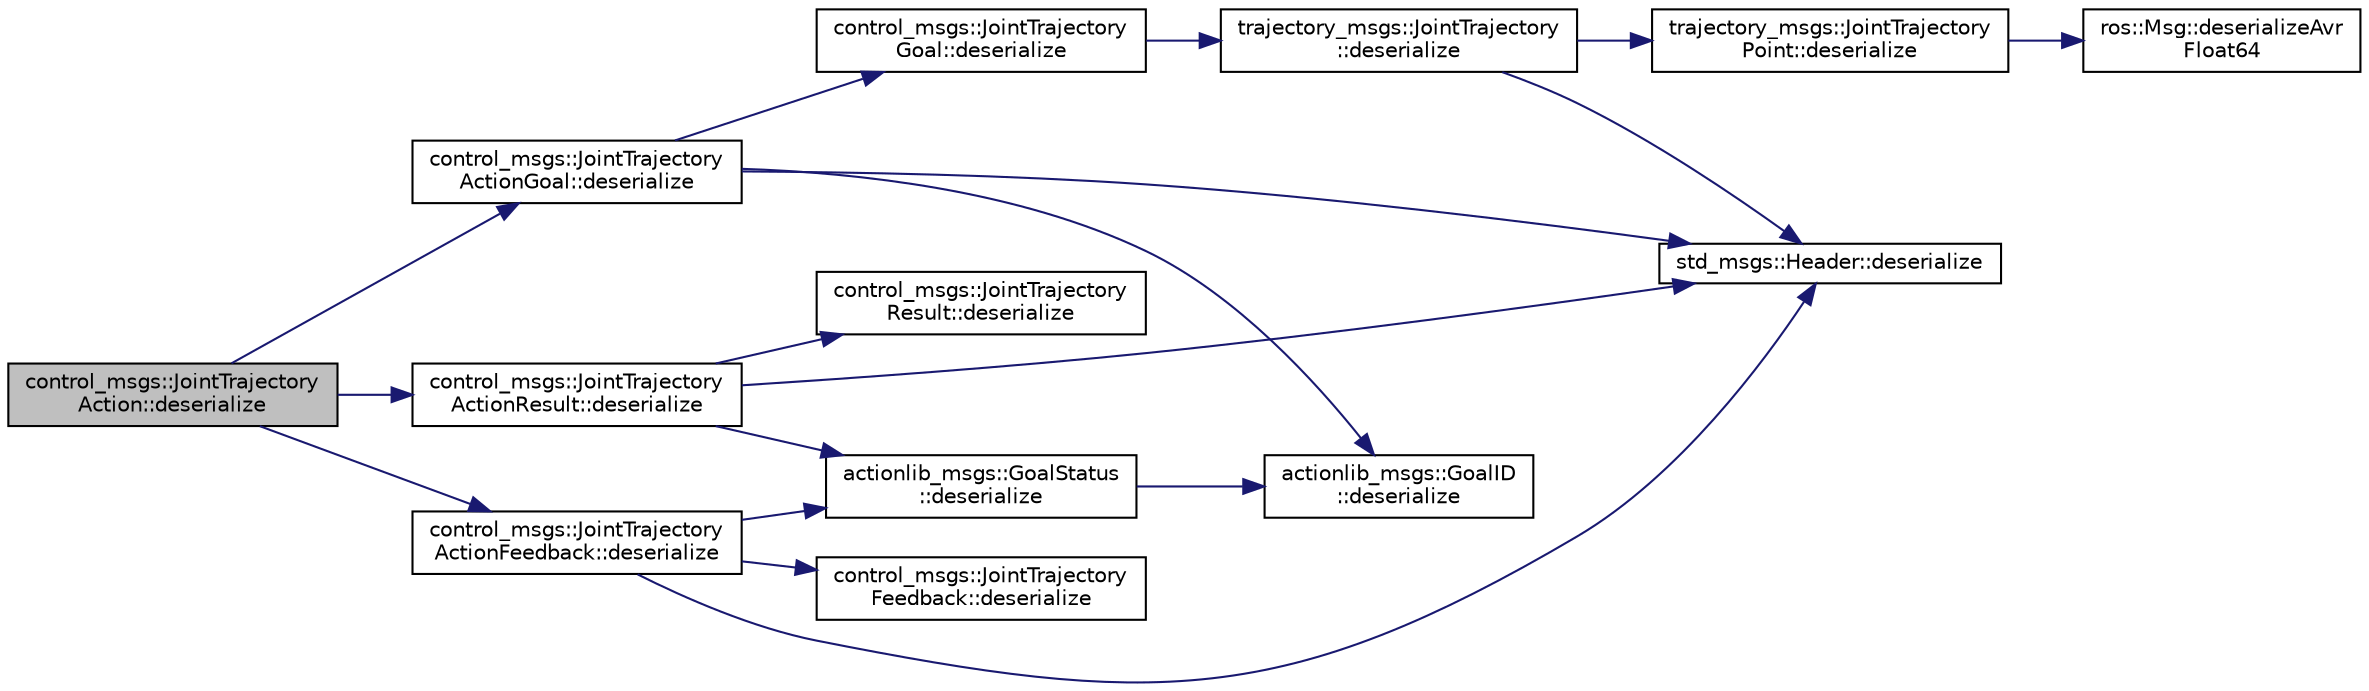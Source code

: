 digraph "control_msgs::JointTrajectoryAction::deserialize"
{
  edge [fontname="Helvetica",fontsize="10",labelfontname="Helvetica",labelfontsize="10"];
  node [fontname="Helvetica",fontsize="10",shape=record];
  rankdir="LR";
  Node1 [label="control_msgs::JointTrajectory\lAction::deserialize",height=0.2,width=0.4,color="black", fillcolor="grey75", style="filled" fontcolor="black"];
  Node1 -> Node2 [color="midnightblue",fontsize="10",style="solid",fontname="Helvetica"];
  Node2 [label="control_msgs::JointTrajectory\lActionGoal::deserialize",height=0.2,width=0.4,color="black", fillcolor="white", style="filled",URL="$classcontrol__msgs_1_1_joint_trajectory_action_goal.html#ad7b04c15a3b2907f44d95eb1abb05aa5"];
  Node2 -> Node3 [color="midnightblue",fontsize="10",style="solid",fontname="Helvetica"];
  Node3 [label="std_msgs::Header::deserialize",height=0.2,width=0.4,color="black", fillcolor="white", style="filled",URL="$classstd__msgs_1_1_header.html#a077354cf11d752b6f4fc7c437ec29ac2"];
  Node2 -> Node4 [color="midnightblue",fontsize="10",style="solid",fontname="Helvetica"];
  Node4 [label="actionlib_msgs::GoalID\l::deserialize",height=0.2,width=0.4,color="black", fillcolor="white", style="filled",URL="$classactionlib__msgs_1_1_goal_i_d.html#a34c08058b4c88f0e723307611d57d838"];
  Node2 -> Node5 [color="midnightblue",fontsize="10",style="solid",fontname="Helvetica"];
  Node5 [label="control_msgs::JointTrajectory\lGoal::deserialize",height=0.2,width=0.4,color="black", fillcolor="white", style="filled",URL="$classcontrol__msgs_1_1_joint_trajectory_goal.html#a7f21daed05314fc0f6899d72bb5a683a"];
  Node5 -> Node6 [color="midnightblue",fontsize="10",style="solid",fontname="Helvetica"];
  Node6 [label="trajectory_msgs::JointTrajectory\l::deserialize",height=0.2,width=0.4,color="black", fillcolor="white", style="filled",URL="$classtrajectory__msgs_1_1_joint_trajectory.html#af32cecc2e5ce4fa19cae86083061b919"];
  Node6 -> Node3 [color="midnightblue",fontsize="10",style="solid",fontname="Helvetica"];
  Node6 -> Node7 [color="midnightblue",fontsize="10",style="solid",fontname="Helvetica"];
  Node7 [label="trajectory_msgs::JointTrajectory\lPoint::deserialize",height=0.2,width=0.4,color="black", fillcolor="white", style="filled",URL="$classtrajectory__msgs_1_1_joint_trajectory_point.html#a5eb1148ae1774fa75ca5bd31471347c7"];
  Node7 -> Node8 [color="midnightblue",fontsize="10",style="solid",fontname="Helvetica"];
  Node8 [label="ros::Msg::deserializeAvr\lFloat64",height=0.2,width=0.4,color="black", fillcolor="white", style="filled",URL="$classros_1_1_msg.html#a8494fc1e864aa11612757ba107792b11",tooltip="This tricky function handles demoting a 64bit double to a 32bit float, so that AVR can understand mes..."];
  Node1 -> Node9 [color="midnightblue",fontsize="10",style="solid",fontname="Helvetica"];
  Node9 [label="control_msgs::JointTrajectory\lActionResult::deserialize",height=0.2,width=0.4,color="black", fillcolor="white", style="filled",URL="$classcontrol__msgs_1_1_joint_trajectory_action_result.html#aa87f110f1e1e3ba101e80bcb9221a642"];
  Node9 -> Node3 [color="midnightblue",fontsize="10",style="solid",fontname="Helvetica"];
  Node9 -> Node10 [color="midnightblue",fontsize="10",style="solid",fontname="Helvetica"];
  Node10 [label="actionlib_msgs::GoalStatus\l::deserialize",height=0.2,width=0.4,color="black", fillcolor="white", style="filled",URL="$classactionlib__msgs_1_1_goal_status.html#aa8f8d2d456fd3dca1f6a801679bf895d"];
  Node10 -> Node4 [color="midnightblue",fontsize="10",style="solid",fontname="Helvetica"];
  Node9 -> Node11 [color="midnightblue",fontsize="10",style="solid",fontname="Helvetica"];
  Node11 [label="control_msgs::JointTrajectory\lResult::deserialize",height=0.2,width=0.4,color="black", fillcolor="white", style="filled",URL="$classcontrol__msgs_1_1_joint_trajectory_result.html#a96e843f80ef918e9d82412f07dce6b96"];
  Node1 -> Node12 [color="midnightblue",fontsize="10",style="solid",fontname="Helvetica"];
  Node12 [label="control_msgs::JointTrajectory\lActionFeedback::deserialize",height=0.2,width=0.4,color="black", fillcolor="white", style="filled",URL="$classcontrol__msgs_1_1_joint_trajectory_action_feedback.html#a9663bdc2d0baa0d48b159c415a069784"];
  Node12 -> Node3 [color="midnightblue",fontsize="10",style="solid",fontname="Helvetica"];
  Node12 -> Node10 [color="midnightblue",fontsize="10",style="solid",fontname="Helvetica"];
  Node12 -> Node13 [color="midnightblue",fontsize="10",style="solid",fontname="Helvetica"];
  Node13 [label="control_msgs::JointTrajectory\lFeedback::deserialize",height=0.2,width=0.4,color="black", fillcolor="white", style="filled",URL="$classcontrol__msgs_1_1_joint_trajectory_feedback.html#a9f06f5273f9627dab9f8e6709bb31ac6"];
}
